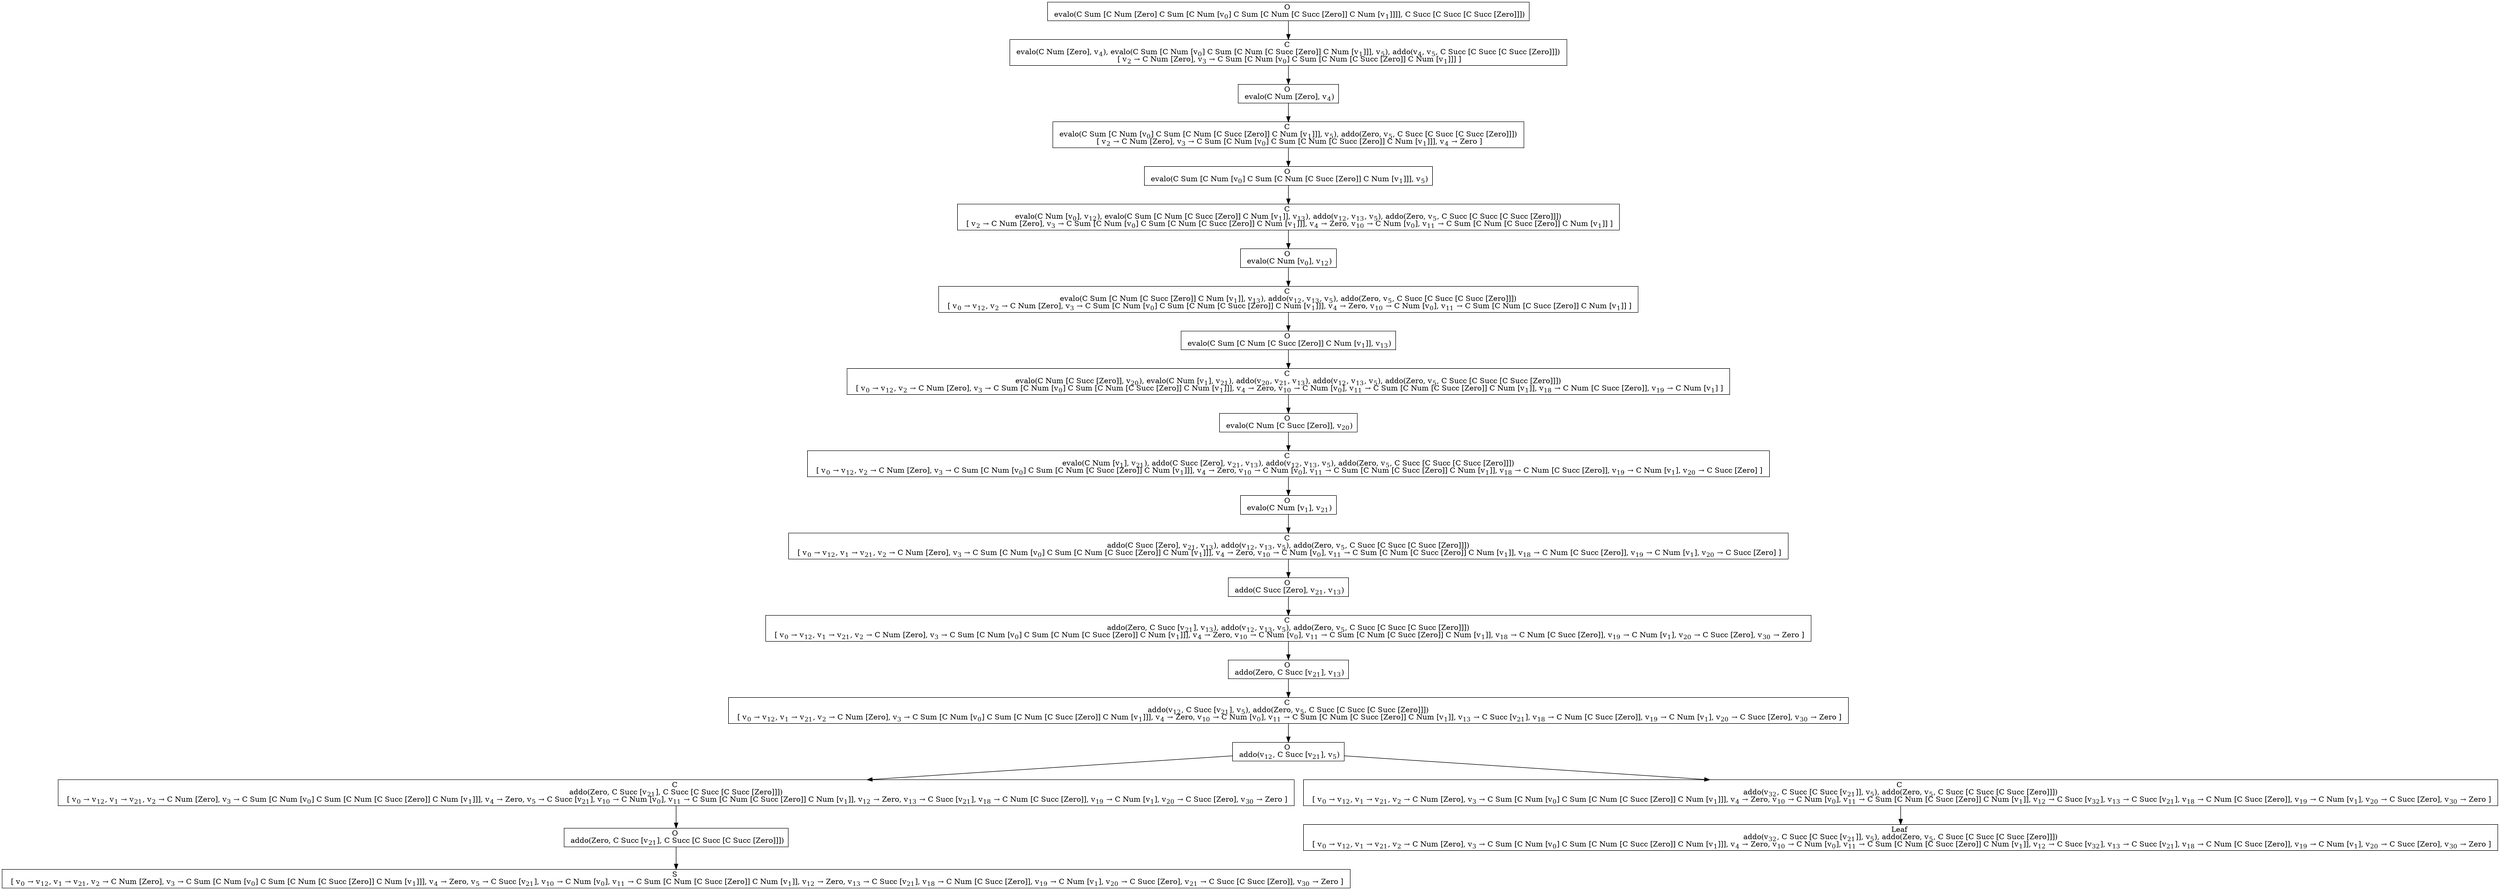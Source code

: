 digraph {
    graph [rankdir=TB
          ,bgcolor=transparent];
    node [shape=box
         ,fillcolor=white
         ,style=filled];
    0 [label=<O <BR/> evalo(C Sum [C Num [Zero] C Sum [C Num [v<SUB>0</SUB>] C Sum [C Num [C Succ [Zero]] C Num [v<SUB>1</SUB>]]]], C Succ [C Succ [C Succ [Zero]]])>];
    1 [label=<C <BR/> evalo(C Num [Zero], v<SUB>4</SUB>), evalo(C Sum [C Num [v<SUB>0</SUB>] C Sum [C Num [C Succ [Zero]] C Num [v<SUB>1</SUB>]]], v<SUB>5</SUB>), addo(v<SUB>4</SUB>, v<SUB>5</SUB>, C Succ [C Succ [C Succ [Zero]]]) <BR/>  [ v<SUB>2</SUB> &rarr; C Num [Zero], v<SUB>3</SUB> &rarr; C Sum [C Num [v<SUB>0</SUB>] C Sum [C Num [C Succ [Zero]] C Num [v<SUB>1</SUB>]]] ] >];
    2 [label=<O <BR/> evalo(C Num [Zero], v<SUB>4</SUB>)>];
    3 [label=<C <BR/> evalo(C Sum [C Num [v<SUB>0</SUB>] C Sum [C Num [C Succ [Zero]] C Num [v<SUB>1</SUB>]]], v<SUB>5</SUB>), addo(Zero, v<SUB>5</SUB>, C Succ [C Succ [C Succ [Zero]]]) <BR/>  [ v<SUB>2</SUB> &rarr; C Num [Zero], v<SUB>3</SUB> &rarr; C Sum [C Num [v<SUB>0</SUB>] C Sum [C Num [C Succ [Zero]] C Num [v<SUB>1</SUB>]]], v<SUB>4</SUB> &rarr; Zero ] >];
    4 [label=<O <BR/> evalo(C Sum [C Num [v<SUB>0</SUB>] C Sum [C Num [C Succ [Zero]] C Num [v<SUB>1</SUB>]]], v<SUB>5</SUB>)>];
    5 [label=<C <BR/> evalo(C Num [v<SUB>0</SUB>], v<SUB>12</SUB>), evalo(C Sum [C Num [C Succ [Zero]] C Num [v<SUB>1</SUB>]], v<SUB>13</SUB>), addo(v<SUB>12</SUB>, v<SUB>13</SUB>, v<SUB>5</SUB>), addo(Zero, v<SUB>5</SUB>, C Succ [C Succ [C Succ [Zero]]]) <BR/>  [ v<SUB>2</SUB> &rarr; C Num [Zero], v<SUB>3</SUB> &rarr; C Sum [C Num [v<SUB>0</SUB>] C Sum [C Num [C Succ [Zero]] C Num [v<SUB>1</SUB>]]], v<SUB>4</SUB> &rarr; Zero, v<SUB>10</SUB> &rarr; C Num [v<SUB>0</SUB>], v<SUB>11</SUB> &rarr; C Sum [C Num [C Succ [Zero]] C Num [v<SUB>1</SUB>]] ] >];
    6 [label=<O <BR/> evalo(C Num [v<SUB>0</SUB>], v<SUB>12</SUB>)>];
    7 [label=<C <BR/> evalo(C Sum [C Num [C Succ [Zero]] C Num [v<SUB>1</SUB>]], v<SUB>13</SUB>), addo(v<SUB>12</SUB>, v<SUB>13</SUB>, v<SUB>5</SUB>), addo(Zero, v<SUB>5</SUB>, C Succ [C Succ [C Succ [Zero]]]) <BR/>  [ v<SUB>0</SUB> &rarr; v<SUB>12</SUB>, v<SUB>2</SUB> &rarr; C Num [Zero], v<SUB>3</SUB> &rarr; C Sum [C Num [v<SUB>0</SUB>] C Sum [C Num [C Succ [Zero]] C Num [v<SUB>1</SUB>]]], v<SUB>4</SUB> &rarr; Zero, v<SUB>10</SUB> &rarr; C Num [v<SUB>0</SUB>], v<SUB>11</SUB> &rarr; C Sum [C Num [C Succ [Zero]] C Num [v<SUB>1</SUB>]] ] >];
    8 [label=<O <BR/> evalo(C Sum [C Num [C Succ [Zero]] C Num [v<SUB>1</SUB>]], v<SUB>13</SUB>)>];
    9 [label=<C <BR/> evalo(C Num [C Succ [Zero]], v<SUB>20</SUB>), evalo(C Num [v<SUB>1</SUB>], v<SUB>21</SUB>), addo(v<SUB>20</SUB>, v<SUB>21</SUB>, v<SUB>13</SUB>), addo(v<SUB>12</SUB>, v<SUB>13</SUB>, v<SUB>5</SUB>), addo(Zero, v<SUB>5</SUB>, C Succ [C Succ [C Succ [Zero]]]) <BR/>  [ v<SUB>0</SUB> &rarr; v<SUB>12</SUB>, v<SUB>2</SUB> &rarr; C Num [Zero], v<SUB>3</SUB> &rarr; C Sum [C Num [v<SUB>0</SUB>] C Sum [C Num [C Succ [Zero]] C Num [v<SUB>1</SUB>]]], v<SUB>4</SUB> &rarr; Zero, v<SUB>10</SUB> &rarr; C Num [v<SUB>0</SUB>], v<SUB>11</SUB> &rarr; C Sum [C Num [C Succ [Zero]] C Num [v<SUB>1</SUB>]], v<SUB>18</SUB> &rarr; C Num [C Succ [Zero]], v<SUB>19</SUB> &rarr; C Num [v<SUB>1</SUB>] ] >];
    10 [label=<O <BR/> evalo(C Num [C Succ [Zero]], v<SUB>20</SUB>)>];
    11 [label=<C <BR/> evalo(C Num [v<SUB>1</SUB>], v<SUB>21</SUB>), addo(C Succ [Zero], v<SUB>21</SUB>, v<SUB>13</SUB>), addo(v<SUB>12</SUB>, v<SUB>13</SUB>, v<SUB>5</SUB>), addo(Zero, v<SUB>5</SUB>, C Succ [C Succ [C Succ [Zero]]]) <BR/>  [ v<SUB>0</SUB> &rarr; v<SUB>12</SUB>, v<SUB>2</SUB> &rarr; C Num [Zero], v<SUB>3</SUB> &rarr; C Sum [C Num [v<SUB>0</SUB>] C Sum [C Num [C Succ [Zero]] C Num [v<SUB>1</SUB>]]], v<SUB>4</SUB> &rarr; Zero, v<SUB>10</SUB> &rarr; C Num [v<SUB>0</SUB>], v<SUB>11</SUB> &rarr; C Sum [C Num [C Succ [Zero]] C Num [v<SUB>1</SUB>]], v<SUB>18</SUB> &rarr; C Num [C Succ [Zero]], v<SUB>19</SUB> &rarr; C Num [v<SUB>1</SUB>], v<SUB>20</SUB> &rarr; C Succ [Zero] ] >];
    12 [label=<O <BR/> evalo(C Num [v<SUB>1</SUB>], v<SUB>21</SUB>)>];
    13 [label=<C <BR/> addo(C Succ [Zero], v<SUB>21</SUB>, v<SUB>13</SUB>), addo(v<SUB>12</SUB>, v<SUB>13</SUB>, v<SUB>5</SUB>), addo(Zero, v<SUB>5</SUB>, C Succ [C Succ [C Succ [Zero]]]) <BR/>  [ v<SUB>0</SUB> &rarr; v<SUB>12</SUB>, v<SUB>1</SUB> &rarr; v<SUB>21</SUB>, v<SUB>2</SUB> &rarr; C Num [Zero], v<SUB>3</SUB> &rarr; C Sum [C Num [v<SUB>0</SUB>] C Sum [C Num [C Succ [Zero]] C Num [v<SUB>1</SUB>]]], v<SUB>4</SUB> &rarr; Zero, v<SUB>10</SUB> &rarr; C Num [v<SUB>0</SUB>], v<SUB>11</SUB> &rarr; C Sum [C Num [C Succ [Zero]] C Num [v<SUB>1</SUB>]], v<SUB>18</SUB> &rarr; C Num [C Succ [Zero]], v<SUB>19</SUB> &rarr; C Num [v<SUB>1</SUB>], v<SUB>20</SUB> &rarr; C Succ [Zero] ] >];
    14 [label=<O <BR/> addo(C Succ [Zero], v<SUB>21</SUB>, v<SUB>13</SUB>)>];
    15 [label=<C <BR/> addo(Zero, C Succ [v<SUB>21</SUB>], v<SUB>13</SUB>), addo(v<SUB>12</SUB>, v<SUB>13</SUB>, v<SUB>5</SUB>), addo(Zero, v<SUB>5</SUB>, C Succ [C Succ [C Succ [Zero]]]) <BR/>  [ v<SUB>0</SUB> &rarr; v<SUB>12</SUB>, v<SUB>1</SUB> &rarr; v<SUB>21</SUB>, v<SUB>2</SUB> &rarr; C Num [Zero], v<SUB>3</SUB> &rarr; C Sum [C Num [v<SUB>0</SUB>] C Sum [C Num [C Succ [Zero]] C Num [v<SUB>1</SUB>]]], v<SUB>4</SUB> &rarr; Zero, v<SUB>10</SUB> &rarr; C Num [v<SUB>0</SUB>], v<SUB>11</SUB> &rarr; C Sum [C Num [C Succ [Zero]] C Num [v<SUB>1</SUB>]], v<SUB>18</SUB> &rarr; C Num [C Succ [Zero]], v<SUB>19</SUB> &rarr; C Num [v<SUB>1</SUB>], v<SUB>20</SUB> &rarr; C Succ [Zero], v<SUB>30</SUB> &rarr; Zero ] >];
    16 [label=<O <BR/> addo(Zero, C Succ [v<SUB>21</SUB>], v<SUB>13</SUB>)>];
    17 [label=<C <BR/> addo(v<SUB>12</SUB>, C Succ [v<SUB>21</SUB>], v<SUB>5</SUB>), addo(Zero, v<SUB>5</SUB>, C Succ [C Succ [C Succ [Zero]]]) <BR/>  [ v<SUB>0</SUB> &rarr; v<SUB>12</SUB>, v<SUB>1</SUB> &rarr; v<SUB>21</SUB>, v<SUB>2</SUB> &rarr; C Num [Zero], v<SUB>3</SUB> &rarr; C Sum [C Num [v<SUB>0</SUB>] C Sum [C Num [C Succ [Zero]] C Num [v<SUB>1</SUB>]]], v<SUB>4</SUB> &rarr; Zero, v<SUB>10</SUB> &rarr; C Num [v<SUB>0</SUB>], v<SUB>11</SUB> &rarr; C Sum [C Num [C Succ [Zero]] C Num [v<SUB>1</SUB>]], v<SUB>13</SUB> &rarr; C Succ [v<SUB>21</SUB>], v<SUB>18</SUB> &rarr; C Num [C Succ [Zero]], v<SUB>19</SUB> &rarr; C Num [v<SUB>1</SUB>], v<SUB>20</SUB> &rarr; C Succ [Zero], v<SUB>30</SUB> &rarr; Zero ] >];
    18 [label=<O <BR/> addo(v<SUB>12</SUB>, C Succ [v<SUB>21</SUB>], v<SUB>5</SUB>)>];
    19 [label=<C <BR/> addo(Zero, C Succ [v<SUB>21</SUB>], C Succ [C Succ [C Succ [Zero]]]) <BR/>  [ v<SUB>0</SUB> &rarr; v<SUB>12</SUB>, v<SUB>1</SUB> &rarr; v<SUB>21</SUB>, v<SUB>2</SUB> &rarr; C Num [Zero], v<SUB>3</SUB> &rarr; C Sum [C Num [v<SUB>0</SUB>] C Sum [C Num [C Succ [Zero]] C Num [v<SUB>1</SUB>]]], v<SUB>4</SUB> &rarr; Zero, v<SUB>5</SUB> &rarr; C Succ [v<SUB>21</SUB>], v<SUB>10</SUB> &rarr; C Num [v<SUB>0</SUB>], v<SUB>11</SUB> &rarr; C Sum [C Num [C Succ [Zero]] C Num [v<SUB>1</SUB>]], v<SUB>12</SUB> &rarr; Zero, v<SUB>13</SUB> &rarr; C Succ [v<SUB>21</SUB>], v<SUB>18</SUB> &rarr; C Num [C Succ [Zero]], v<SUB>19</SUB> &rarr; C Num [v<SUB>1</SUB>], v<SUB>20</SUB> &rarr; C Succ [Zero], v<SUB>30</SUB> &rarr; Zero ] >];
    20 [label=<C <BR/> addo(v<SUB>32</SUB>, C Succ [C Succ [v<SUB>21</SUB>]], v<SUB>5</SUB>), addo(Zero, v<SUB>5</SUB>, C Succ [C Succ [C Succ [Zero]]]) <BR/>  [ v<SUB>0</SUB> &rarr; v<SUB>12</SUB>, v<SUB>1</SUB> &rarr; v<SUB>21</SUB>, v<SUB>2</SUB> &rarr; C Num [Zero], v<SUB>3</SUB> &rarr; C Sum [C Num [v<SUB>0</SUB>] C Sum [C Num [C Succ [Zero]] C Num [v<SUB>1</SUB>]]], v<SUB>4</SUB> &rarr; Zero, v<SUB>10</SUB> &rarr; C Num [v<SUB>0</SUB>], v<SUB>11</SUB> &rarr; C Sum [C Num [C Succ [Zero]] C Num [v<SUB>1</SUB>]], v<SUB>12</SUB> &rarr; C Succ [v<SUB>32</SUB>], v<SUB>13</SUB> &rarr; C Succ [v<SUB>21</SUB>], v<SUB>18</SUB> &rarr; C Num [C Succ [Zero]], v<SUB>19</SUB> &rarr; C Num [v<SUB>1</SUB>], v<SUB>20</SUB> &rarr; C Succ [Zero], v<SUB>30</SUB> &rarr; Zero ] >];
    21 [label=<O <BR/> addo(Zero, C Succ [v<SUB>21</SUB>], C Succ [C Succ [C Succ [Zero]]])>];
    22 [label=<S <BR/>  [ v<SUB>0</SUB> &rarr; v<SUB>12</SUB>, v<SUB>1</SUB> &rarr; v<SUB>21</SUB>, v<SUB>2</SUB> &rarr; C Num [Zero], v<SUB>3</SUB> &rarr; C Sum [C Num [v<SUB>0</SUB>] C Sum [C Num [C Succ [Zero]] C Num [v<SUB>1</SUB>]]], v<SUB>4</SUB> &rarr; Zero, v<SUB>5</SUB> &rarr; C Succ [v<SUB>21</SUB>], v<SUB>10</SUB> &rarr; C Num [v<SUB>0</SUB>], v<SUB>11</SUB> &rarr; C Sum [C Num [C Succ [Zero]] C Num [v<SUB>1</SUB>]], v<SUB>12</SUB> &rarr; Zero, v<SUB>13</SUB> &rarr; C Succ [v<SUB>21</SUB>], v<SUB>18</SUB> &rarr; C Num [C Succ [Zero]], v<SUB>19</SUB> &rarr; C Num [v<SUB>1</SUB>], v<SUB>20</SUB> &rarr; C Succ [Zero], v<SUB>21</SUB> &rarr; C Succ [C Succ [Zero]], v<SUB>30</SUB> &rarr; Zero ] >];
    23 [label=<Leaf <BR/> addo(v<SUB>32</SUB>, C Succ [C Succ [v<SUB>21</SUB>]], v<SUB>5</SUB>), addo(Zero, v<SUB>5</SUB>, C Succ [C Succ [C Succ [Zero]]]) <BR/>  [ v<SUB>0</SUB> &rarr; v<SUB>12</SUB>, v<SUB>1</SUB> &rarr; v<SUB>21</SUB>, v<SUB>2</SUB> &rarr; C Num [Zero], v<SUB>3</SUB> &rarr; C Sum [C Num [v<SUB>0</SUB>] C Sum [C Num [C Succ [Zero]] C Num [v<SUB>1</SUB>]]], v<SUB>4</SUB> &rarr; Zero, v<SUB>10</SUB> &rarr; C Num [v<SUB>0</SUB>], v<SUB>11</SUB> &rarr; C Sum [C Num [C Succ [Zero]] C Num [v<SUB>1</SUB>]], v<SUB>12</SUB> &rarr; C Succ [v<SUB>32</SUB>], v<SUB>13</SUB> &rarr; C Succ [v<SUB>21</SUB>], v<SUB>18</SUB> &rarr; C Num [C Succ [Zero]], v<SUB>19</SUB> &rarr; C Num [v<SUB>1</SUB>], v<SUB>20</SUB> &rarr; C Succ [Zero], v<SUB>30</SUB> &rarr; Zero ] >];
    0 -> 1 [label=""];
    1 -> 2 [label=""];
    2 -> 3 [label=""];
    3 -> 4 [label=""];
    4 -> 5 [label=""];
    5 -> 6 [label=""];
    6 -> 7 [label=""];
    7 -> 8 [label=""];
    8 -> 9 [label=""];
    9 -> 10 [label=""];
    10 -> 11 [label=""];
    11 -> 12 [label=""];
    12 -> 13 [label=""];
    13 -> 14 [label=""];
    14 -> 15 [label=""];
    15 -> 16 [label=""];
    16 -> 17 [label=""];
    17 -> 18 [label=""];
    18 -> 19 [label=""];
    18 -> 20 [label=""];
    19 -> 21 [label=""];
    20 -> 23 [label=""];
    21 -> 22 [label=""];
}